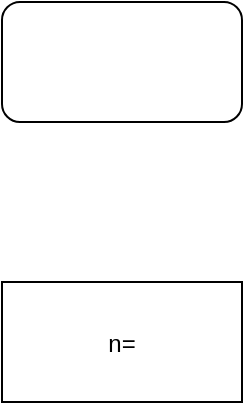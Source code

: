 <mxfile>
    <diagram id="0_8EQ6c0-2xueoXF9r0V" name="Страница 1">
        <mxGraphModel dx="832" dy="363" grid="1" gridSize="10" guides="1" tooltips="1" connect="1" arrows="1" fold="1" page="1" pageScale="1" pageWidth="827" pageHeight="1169" math="0" shadow="0">
            <root>
                <mxCell id="0"/>
                <mxCell id="1" parent="0"/>
                <mxCell id="3" value="" style="rounded=1;whiteSpace=wrap;html=1;" vertex="1" parent="1">
                    <mxGeometry x="354" y="30" width="120" height="60" as="geometry"/>
                </mxCell>
                <mxCell id="4" value="&lt;p style=&quot;line-height: 100%;&quot;&gt;n=&lt;/p&gt;" style="rounded=0;whiteSpace=wrap;html=1;" vertex="1" parent="1">
                    <mxGeometry x="354" y="170" width="120" height="60" as="geometry"/>
                </mxCell>
            </root>
        </mxGraphModel>
    </diagram>
</mxfile>